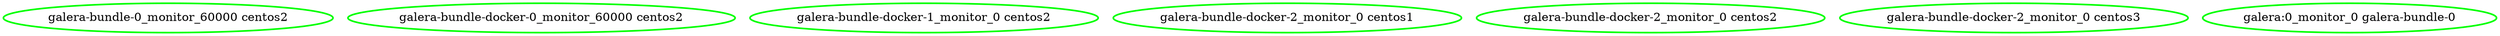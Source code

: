 digraph "g" {
"galera-bundle-0_monitor_60000 centos2" [ style=bold color="green" fontcolor="black"]
"galera-bundle-docker-0_monitor_60000 centos2" [ style=bold color="green" fontcolor="black"]
"galera-bundle-docker-1_monitor_0 centos2" [ style=bold color="green" fontcolor="black"]
"galera-bundle-docker-2_monitor_0 centos1" [ style=bold color="green" fontcolor="black"]
"galera-bundle-docker-2_monitor_0 centos2" [ style=bold color="green" fontcolor="black"]
"galera-bundle-docker-2_monitor_0 centos3" [ style=bold color="green" fontcolor="black"]
"galera:0_monitor_0 galera-bundle-0" [ style=bold color="green" fontcolor="black"]
}
